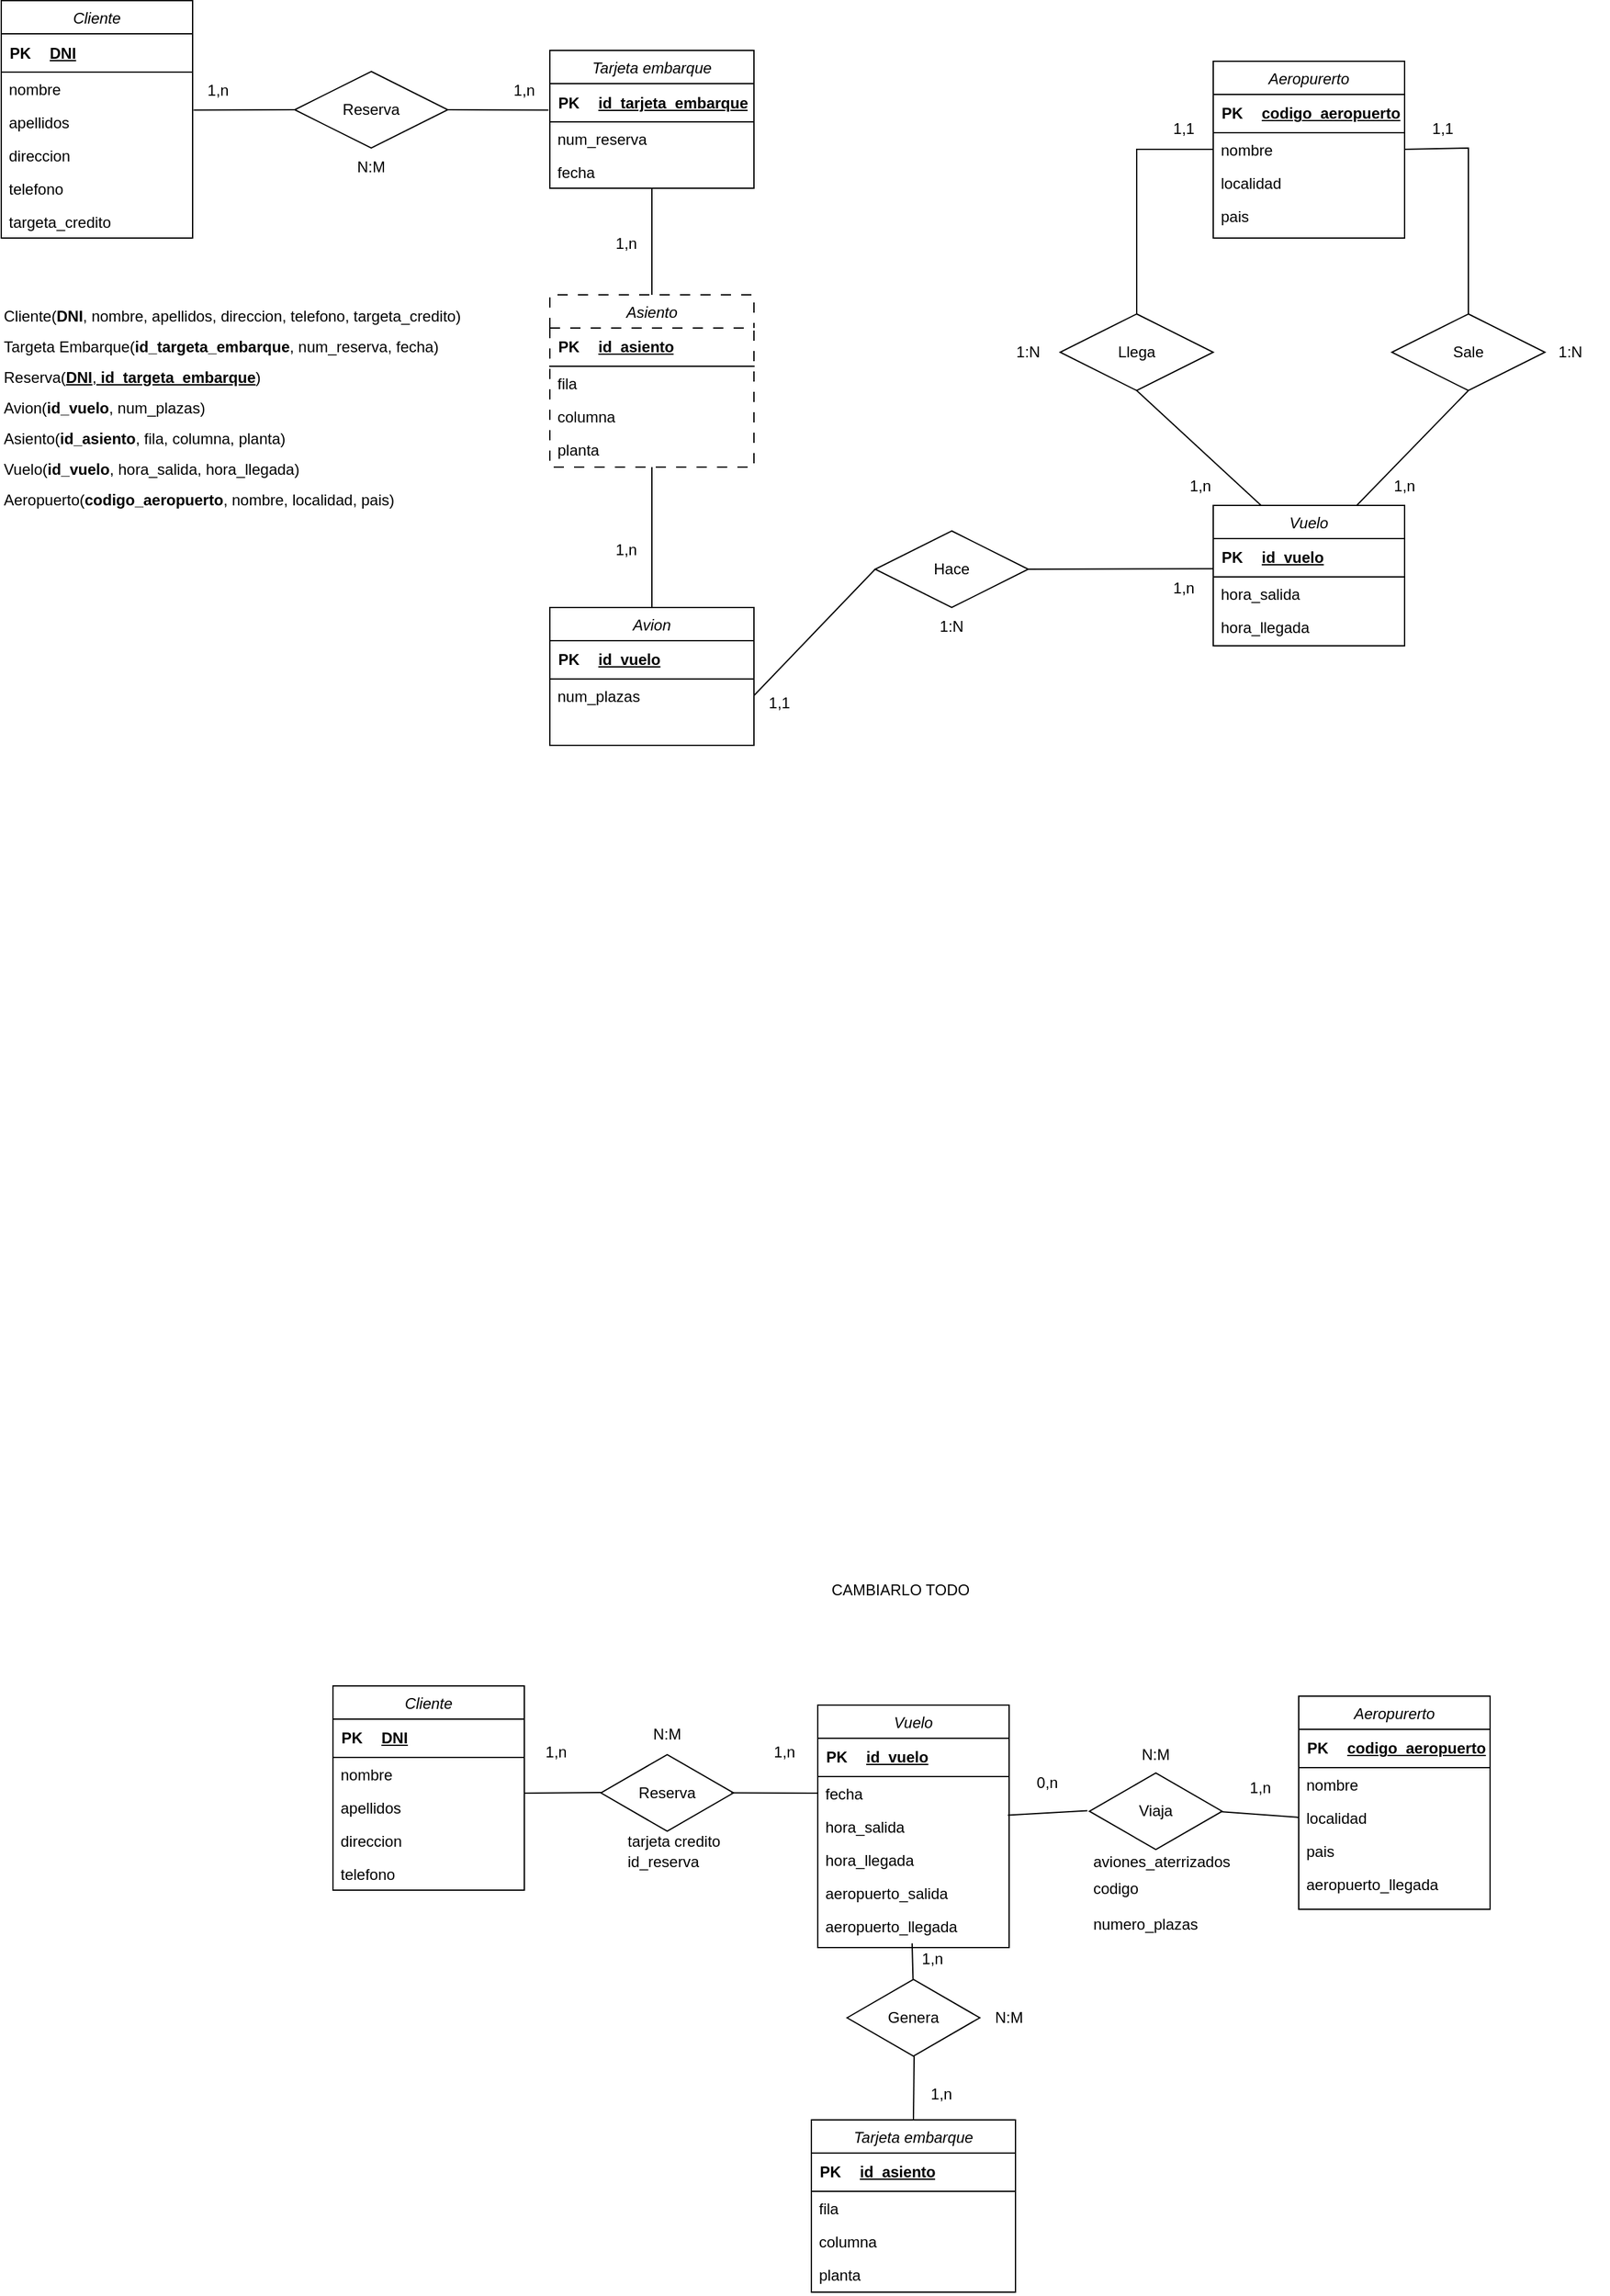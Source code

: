 <mxfile version="22.0.4" type="github">
  <diagram id="C5RBs43oDa-KdzZeNtuy" name="Page-1">
    <mxGraphModel dx="2210" dy="3105" grid="1" gridSize="10" guides="1" tooltips="1" connect="1" arrows="1" fold="1" page="1" pageScale="1" pageWidth="827" pageHeight="1169" math="0" shadow="0">
      <root>
        <mxCell id="WIyWlLk6GJQsqaUBKTNV-0" />
        <mxCell id="WIyWlLk6GJQsqaUBKTNV-1" parent="WIyWlLk6GJQsqaUBKTNV-0" />
        <mxCell id="zkfFHV4jXpPFQw0GAbJ--0" value="Vuelo" style="swimlane;fontStyle=2;align=center;verticalAlign=top;childLayout=stackLayout;horizontal=1;startSize=26;horizontalStack=0;resizeParent=1;resizeLast=0;collapsible=1;marginBottom=0;rounded=0;shadow=0;strokeWidth=1;" parent="WIyWlLk6GJQsqaUBKTNV-1" vertex="1">
          <mxGeometry x="450" y="130" width="150" height="190" as="geometry">
            <mxRectangle x="230" y="140" width="160" height="26" as="alternateBounds" />
          </mxGeometry>
        </mxCell>
        <mxCell id="YsVu7HpBOP6hkLR7kdbf-8" value="" style="shape=table;startSize=0;container=1;collapsible=1;childLayout=tableLayout;fixedRows=1;rowLines=0;fontStyle=0;align=center;resizeLast=1;strokeColor=none;fillColor=none;collapsible=0;" parent="zkfFHV4jXpPFQw0GAbJ--0" vertex="1">
          <mxGeometry y="26" width="150" height="30" as="geometry" />
        </mxCell>
        <mxCell id="YsVu7HpBOP6hkLR7kdbf-9" value="" style="shape=tableRow;horizontal=0;startSize=0;swimlaneHead=0;swimlaneBody=0;fillColor=none;collapsible=0;dropTarget=0;points=[[0,0.5],[1,0.5]];portConstraint=eastwest;top=0;left=0;right=0;bottom=1;" parent="YsVu7HpBOP6hkLR7kdbf-8" vertex="1">
          <mxGeometry width="150" height="30" as="geometry" />
        </mxCell>
        <mxCell id="YsVu7HpBOP6hkLR7kdbf-10" value="PK" style="shape=partialRectangle;connectable=0;fillColor=none;top=0;left=0;bottom=0;right=0;fontStyle=1;overflow=hidden;whiteSpace=wrap;html=1;" parent="YsVu7HpBOP6hkLR7kdbf-9" vertex="1">
          <mxGeometry width="30" height="30" as="geometry">
            <mxRectangle width="30" height="30" as="alternateBounds" />
          </mxGeometry>
        </mxCell>
        <mxCell id="YsVu7HpBOP6hkLR7kdbf-11" value="id_vuelo" style="shape=partialRectangle;connectable=0;fillColor=none;top=0;left=0;bottom=0;right=0;align=left;spacingLeft=6;fontStyle=5;overflow=hidden;whiteSpace=wrap;html=1;" parent="YsVu7HpBOP6hkLR7kdbf-9" vertex="1">
          <mxGeometry x="30" width="120" height="30" as="geometry">
            <mxRectangle width="120" height="30" as="alternateBounds" />
          </mxGeometry>
        </mxCell>
        <mxCell id="zkfFHV4jXpPFQw0GAbJ--2" value="fecha" style="text;align=left;verticalAlign=top;spacingLeft=4;spacingRight=4;overflow=hidden;rotatable=0;points=[[0,0.5],[1,0.5]];portConstraint=eastwest;rounded=0;shadow=0;html=0;" parent="zkfFHV4jXpPFQw0GAbJ--0" vertex="1">
          <mxGeometry y="56" width="150" height="26" as="geometry" />
        </mxCell>
        <mxCell id="zkfFHV4jXpPFQw0GAbJ--3" value="hora_salida" style="text;align=left;verticalAlign=top;spacingLeft=4;spacingRight=4;overflow=hidden;rotatable=0;points=[[0,0.5],[1,0.5]];portConstraint=eastwest;rounded=0;shadow=0;html=0;" parent="zkfFHV4jXpPFQw0GAbJ--0" vertex="1">
          <mxGeometry y="82" width="150" height="26" as="geometry" />
        </mxCell>
        <mxCell id="EzvUGjrrQBkVYkl8ZG3M-45" value="hora_llegada" style="text;align=left;verticalAlign=top;spacingLeft=4;spacingRight=4;overflow=hidden;rotatable=0;points=[[0,0.5],[1,0.5]];portConstraint=eastwest;" parent="zkfFHV4jXpPFQw0GAbJ--0" vertex="1">
          <mxGeometry y="108" width="150" height="26" as="geometry" />
        </mxCell>
        <mxCell id="EzvUGjrrQBkVYkl8ZG3M-46" value="aeropuerto_salida" style="text;align=left;verticalAlign=top;spacingLeft=4;spacingRight=4;overflow=hidden;rotatable=0;points=[[0,0.5],[1,0.5]];portConstraint=eastwest;" parent="zkfFHV4jXpPFQw0GAbJ--0" vertex="1">
          <mxGeometry y="134" width="150" height="26" as="geometry" />
        </mxCell>
        <mxCell id="zkfFHV4jXpPFQw0GAbJ--1" value="aeropuerto_llegada" style="text;align=left;verticalAlign=top;spacingLeft=4;spacingRight=4;overflow=hidden;rotatable=0;points=[[0,0.5],[1,0.5]];portConstraint=eastwest;" parent="zkfFHV4jXpPFQw0GAbJ--0" vertex="1">
          <mxGeometry y="160" width="150" height="26" as="geometry" />
        </mxCell>
        <mxCell id="EzvUGjrrQBkVYkl8ZG3M-3" value="Cliente" style="swimlane;fontStyle=2;align=center;verticalAlign=top;childLayout=stackLayout;horizontal=1;startSize=26;horizontalStack=0;resizeParent=1;resizeLast=0;collapsible=1;marginBottom=0;rounded=0;shadow=0;strokeWidth=1;" parent="WIyWlLk6GJQsqaUBKTNV-1" vertex="1">
          <mxGeometry x="70" y="115" width="150" height="160" as="geometry">
            <mxRectangle x="230" y="140" width="160" height="26" as="alternateBounds" />
          </mxGeometry>
        </mxCell>
        <mxCell id="YsVu7HpBOP6hkLR7kdbf-0" value="" style="shape=table;startSize=0;container=1;collapsible=1;childLayout=tableLayout;fixedRows=1;rowLines=0;fontStyle=0;align=center;resizeLast=1;strokeColor=none;fillColor=none;collapsible=0;" parent="EzvUGjrrQBkVYkl8ZG3M-3" vertex="1">
          <mxGeometry y="26" width="150" height="30" as="geometry" />
        </mxCell>
        <mxCell id="YsVu7HpBOP6hkLR7kdbf-1" value="" style="shape=tableRow;horizontal=0;startSize=0;swimlaneHead=0;swimlaneBody=0;fillColor=none;collapsible=0;dropTarget=0;points=[[0,0.5],[1,0.5]];portConstraint=eastwest;top=0;left=0;right=0;bottom=1;" parent="YsVu7HpBOP6hkLR7kdbf-0" vertex="1">
          <mxGeometry width="150" height="30" as="geometry" />
        </mxCell>
        <mxCell id="YsVu7HpBOP6hkLR7kdbf-2" value="PK" style="shape=partialRectangle;connectable=0;fillColor=none;top=0;left=0;bottom=0;right=0;fontStyle=1;overflow=hidden;whiteSpace=wrap;html=1;" parent="YsVu7HpBOP6hkLR7kdbf-1" vertex="1">
          <mxGeometry width="30" height="30" as="geometry">
            <mxRectangle width="30" height="30" as="alternateBounds" />
          </mxGeometry>
        </mxCell>
        <mxCell id="YsVu7HpBOP6hkLR7kdbf-3" value="DNI" style="shape=partialRectangle;connectable=0;fillColor=none;top=0;left=0;bottom=0;right=0;align=left;spacingLeft=6;fontStyle=5;overflow=hidden;whiteSpace=wrap;html=1;" parent="YsVu7HpBOP6hkLR7kdbf-1" vertex="1">
          <mxGeometry x="30" width="120" height="30" as="geometry">
            <mxRectangle width="120" height="30" as="alternateBounds" />
          </mxGeometry>
        </mxCell>
        <mxCell id="EzvUGjrrQBkVYkl8ZG3M-5" value="nombre" style="text;align=left;verticalAlign=top;spacingLeft=4;spacingRight=4;overflow=hidden;rotatable=0;points=[[0,0.5],[1,0.5]];portConstraint=eastwest;rounded=0;shadow=0;html=0;" parent="EzvUGjrrQBkVYkl8ZG3M-3" vertex="1">
          <mxGeometry y="56" width="150" height="26" as="geometry" />
        </mxCell>
        <mxCell id="EzvUGjrrQBkVYkl8ZG3M-41" value="apellidos" style="text;align=left;verticalAlign=top;spacingLeft=4;spacingRight=4;overflow=hidden;rotatable=0;points=[[0,0.5],[1,0.5]];portConstraint=eastwest;rounded=0;shadow=0;html=0;" parent="EzvUGjrrQBkVYkl8ZG3M-3" vertex="1">
          <mxGeometry y="82" width="150" height="26" as="geometry" />
        </mxCell>
        <mxCell id="EzvUGjrrQBkVYkl8ZG3M-42" value="direccion" style="text;align=left;verticalAlign=top;spacingLeft=4;spacingRight=4;overflow=hidden;rotatable=0;points=[[0,0.5],[1,0.5]];portConstraint=eastwest;rounded=0;shadow=0;html=0;" parent="EzvUGjrrQBkVYkl8ZG3M-3" vertex="1">
          <mxGeometry y="108" width="150" height="26" as="geometry" />
        </mxCell>
        <mxCell id="EzvUGjrrQBkVYkl8ZG3M-6" value="telefono" style="text;align=left;verticalAlign=top;spacingLeft=4;spacingRight=4;overflow=hidden;rotatable=0;points=[[0,0.5],[1,0.5]];portConstraint=eastwest;rounded=0;shadow=0;html=0;" parent="EzvUGjrrQBkVYkl8ZG3M-3" vertex="1">
          <mxGeometry y="134" width="150" height="26" as="geometry" />
        </mxCell>
        <mxCell id="EzvUGjrrQBkVYkl8ZG3M-8" value="Tarjeta embarque" style="swimlane;fontStyle=2;align=center;verticalAlign=top;childLayout=stackLayout;horizontal=1;startSize=26;horizontalStack=0;resizeParent=1;resizeLast=0;collapsible=1;marginBottom=0;rounded=0;shadow=0;strokeWidth=1;" parent="WIyWlLk6GJQsqaUBKTNV-1" vertex="1">
          <mxGeometry x="445" y="455" width="160" height="135" as="geometry">
            <mxRectangle x="230" y="140" width="160" height="26" as="alternateBounds" />
          </mxGeometry>
        </mxCell>
        <mxCell id="YsVu7HpBOP6hkLR7kdbf-4" value="" style="shape=table;startSize=0;container=1;collapsible=1;childLayout=tableLayout;fixedRows=1;rowLines=0;fontStyle=0;align=center;resizeLast=1;strokeColor=none;fillColor=none;collapsible=0;" parent="EzvUGjrrQBkVYkl8ZG3M-8" vertex="1">
          <mxGeometry y="26" width="160" height="30" as="geometry" />
        </mxCell>
        <mxCell id="YsVu7HpBOP6hkLR7kdbf-5" value="" style="shape=tableRow;horizontal=0;startSize=0;swimlaneHead=0;swimlaneBody=0;fillColor=none;collapsible=0;dropTarget=0;points=[[0,0.5],[1,0.5]];portConstraint=eastwest;top=0;left=0;right=0;bottom=1;" parent="YsVu7HpBOP6hkLR7kdbf-4" vertex="1">
          <mxGeometry width="160" height="30" as="geometry" />
        </mxCell>
        <mxCell id="YsVu7HpBOP6hkLR7kdbf-6" value="PK" style="shape=partialRectangle;connectable=0;fillColor=none;top=0;left=0;bottom=0;right=0;fontStyle=1;overflow=hidden;whiteSpace=wrap;html=1;" parent="YsVu7HpBOP6hkLR7kdbf-5" vertex="1">
          <mxGeometry width="30" height="30" as="geometry">
            <mxRectangle width="30" height="30" as="alternateBounds" />
          </mxGeometry>
        </mxCell>
        <mxCell id="YsVu7HpBOP6hkLR7kdbf-7" value="id_asiento" style="shape=partialRectangle;connectable=0;fillColor=none;top=0;left=0;bottom=0;right=0;align=left;spacingLeft=6;fontStyle=5;overflow=hidden;whiteSpace=wrap;html=1;" parent="YsVu7HpBOP6hkLR7kdbf-5" vertex="1">
          <mxGeometry x="30" width="130" height="30" as="geometry">
            <mxRectangle width="130" height="30" as="alternateBounds" />
          </mxGeometry>
        </mxCell>
        <mxCell id="EzvUGjrrQBkVYkl8ZG3M-10" value="fila" style="text;align=left;verticalAlign=top;spacingLeft=4;spacingRight=4;overflow=hidden;rotatable=0;points=[[0,0.5],[1,0.5]];portConstraint=eastwest;rounded=0;shadow=0;html=0;" parent="EzvUGjrrQBkVYkl8ZG3M-8" vertex="1">
          <mxGeometry y="56" width="160" height="26" as="geometry" />
        </mxCell>
        <mxCell id="EzvUGjrrQBkVYkl8ZG3M-38" value="columna" style="text;align=left;verticalAlign=top;spacingLeft=4;spacingRight=4;overflow=hidden;rotatable=0;points=[[0,0.5],[1,0.5]];portConstraint=eastwest;rounded=0;shadow=0;html=0;" parent="EzvUGjrrQBkVYkl8ZG3M-8" vertex="1">
          <mxGeometry y="82" width="160" height="26" as="geometry" />
        </mxCell>
        <mxCell id="EzvUGjrrQBkVYkl8ZG3M-39" value="planta" style="text;align=left;verticalAlign=top;spacingLeft=4;spacingRight=4;overflow=hidden;rotatable=0;points=[[0,0.5],[1,0.5]];portConstraint=eastwest;rounded=0;shadow=0;html=0;" parent="EzvUGjrrQBkVYkl8ZG3M-8" vertex="1">
          <mxGeometry y="108" width="160" height="26" as="geometry" />
        </mxCell>
        <mxCell id="EzvUGjrrQBkVYkl8ZG3M-19" value="" style="html=1;whiteSpace=wrap;aspect=fixed;shape=isoRectangle;" parent="WIyWlLk6GJQsqaUBKTNV-1" vertex="1">
          <mxGeometry x="280" y="167.6" width="104" height="62.4" as="geometry" />
        </mxCell>
        <mxCell id="EzvUGjrrQBkVYkl8ZG3M-20" value="Reserva" style="text;html=1;strokeColor=none;fillColor=none;align=center;verticalAlign=middle;whiteSpace=wrap;rounded=0;" parent="WIyWlLk6GJQsqaUBKTNV-1" vertex="1">
          <mxGeometry x="308" y="190.7" width="48" height="16.2" as="geometry" />
        </mxCell>
        <mxCell id="EzvUGjrrQBkVYkl8ZG3M-22" value="" style="endArrow=none;html=1;rounded=0;entryX=1;entryY=0.5;entryDx=0;entryDy=0;exitX=0.007;exitY=0.496;exitDx=0;exitDy=0;exitPerimeter=0;" parent="WIyWlLk6GJQsqaUBKTNV-1" source="EzvUGjrrQBkVYkl8ZG3M-19" edge="1">
          <mxGeometry width="50" height="50" relative="1" as="geometry">
            <mxPoint x="250" y="260" as="sourcePoint" />
            <mxPoint x="220" y="199" as="targetPoint" />
          </mxGeometry>
        </mxCell>
        <mxCell id="EzvUGjrrQBkVYkl8ZG3M-23" value="" style="endArrow=none;html=1;rounded=0;entryX=0;entryY=0.5;entryDx=0;entryDy=0;exitX=0.983;exitY=0.499;exitDx=0;exitDy=0;exitPerimeter=0;" parent="WIyWlLk6GJQsqaUBKTNV-1" source="EzvUGjrrQBkVYkl8ZG3M-19" edge="1">
          <mxGeometry width="50" height="50" relative="1" as="geometry">
            <mxPoint x="301" y="185" as="sourcePoint" />
            <mxPoint x="450" y="199" as="targetPoint" />
          </mxGeometry>
        </mxCell>
        <mxCell id="EzvUGjrrQBkVYkl8ZG3M-24" value="1,n" style="text;html=1;strokeColor=none;fillColor=none;align=center;verticalAlign=middle;whiteSpace=wrap;rounded=0;" parent="WIyWlLk6GJQsqaUBKTNV-1" vertex="1">
          <mxGeometry x="220" y="154" width="50" height="26" as="geometry" />
        </mxCell>
        <mxCell id="EzvUGjrrQBkVYkl8ZG3M-25" value="1,n" style="text;html=1;strokeColor=none;fillColor=none;align=center;verticalAlign=middle;whiteSpace=wrap;rounded=0;" parent="WIyWlLk6GJQsqaUBKTNV-1" vertex="1">
          <mxGeometry x="394" y="152" width="60" height="30" as="geometry" />
        </mxCell>
        <mxCell id="EzvUGjrrQBkVYkl8ZG3M-26" value="N:M" style="text;html=1;strokeColor=none;fillColor=none;align=center;verticalAlign=middle;whiteSpace=wrap;rounded=0;" parent="WIyWlLk6GJQsqaUBKTNV-1" vertex="1">
          <mxGeometry x="302" y="137.6" width="60" height="30" as="geometry" />
        </mxCell>
        <mxCell id="EzvUGjrrQBkVYkl8ZG3M-30" value="" style="html=1;whiteSpace=wrap;aspect=fixed;shape=isoRectangle;" parent="WIyWlLk6GJQsqaUBKTNV-1" vertex="1">
          <mxGeometry x="473" y="343.8" width="104" height="62.4" as="geometry" />
        </mxCell>
        <mxCell id="EzvUGjrrQBkVYkl8ZG3M-31" value="Genera" style="text;html=1;strokeColor=none;fillColor=none;align=center;verticalAlign=middle;whiteSpace=wrap;rounded=0;" parent="WIyWlLk6GJQsqaUBKTNV-1" vertex="1">
          <mxGeometry x="495" y="360" width="60" height="30" as="geometry" />
        </mxCell>
        <mxCell id="EzvUGjrrQBkVYkl8ZG3M-32" value="" style="endArrow=none;html=1;rounded=0;entryX=0.497;entryY=0.016;entryDx=0;entryDy=0;exitX=0.493;exitY=1.026;exitDx=0;exitDy=0;exitPerimeter=0;entryPerimeter=0;" parent="WIyWlLk6GJQsqaUBKTNV-1" source="zkfFHV4jXpPFQw0GAbJ--1" target="EzvUGjrrQBkVYkl8ZG3M-30" edge="1">
          <mxGeometry width="50" height="50" relative="1" as="geometry">
            <mxPoint x="516" y="276" as="sourcePoint" />
            <mxPoint x="445" y="270" as="targetPoint" />
          </mxGeometry>
        </mxCell>
        <mxCell id="EzvUGjrrQBkVYkl8ZG3M-33" value="" style="endArrow=none;html=1;rounded=0;entryX=0.5;entryY=0;entryDx=0;entryDy=0;exitX=0.505;exitY=0.982;exitDx=0;exitDy=0;exitPerimeter=0;" parent="WIyWlLk6GJQsqaUBKTNV-1" source="EzvUGjrrQBkVYkl8ZG3M-30" target="EzvUGjrrQBkVYkl8ZG3M-8" edge="1">
          <mxGeometry width="50" height="50" relative="1" as="geometry">
            <mxPoint x="534" y="271" as="sourcePoint" />
            <mxPoint x="535" y="301" as="targetPoint" />
          </mxGeometry>
        </mxCell>
        <mxCell id="EzvUGjrrQBkVYkl8ZG3M-35" value="1,n" style="text;html=1;strokeColor=none;fillColor=none;align=center;verticalAlign=middle;whiteSpace=wrap;rounded=0;" parent="WIyWlLk6GJQsqaUBKTNV-1" vertex="1">
          <mxGeometry x="517" y="420" width="60" height="30" as="geometry" />
        </mxCell>
        <mxCell id="EzvUGjrrQBkVYkl8ZG3M-36" value="1,n" style="text;html=1;strokeColor=none;fillColor=none;align=center;verticalAlign=middle;whiteSpace=wrap;rounded=0;" parent="WIyWlLk6GJQsqaUBKTNV-1" vertex="1">
          <mxGeometry x="510" y="313.8" width="60" height="30" as="geometry" />
        </mxCell>
        <mxCell id="EzvUGjrrQBkVYkl8ZG3M-37" value="N:M" style="text;html=1;strokeColor=none;fillColor=none;align=center;verticalAlign=middle;whiteSpace=wrap;rounded=0;" parent="WIyWlLk6GJQsqaUBKTNV-1" vertex="1">
          <mxGeometry x="570" y="360" width="60" height="30" as="geometry" />
        </mxCell>
        <mxCell id="EzvUGjrrQBkVYkl8ZG3M-44" value="tarjeta credito" style="text;align=left;verticalAlign=top;spacingLeft=4;spacingRight=4;overflow=hidden;rotatable=0;points=[[0,0.5],[1,0.5]];portConstraint=eastwest;rounded=0;shadow=0;html=0;" parent="WIyWlLk6GJQsqaUBKTNV-1" vertex="1">
          <mxGeometry x="295" y="223" width="150" height="26" as="geometry" />
        </mxCell>
        <mxCell id="EzvUGjrrQBkVYkl8ZG3M-9" value="id_reserva" style="text;align=left;verticalAlign=top;spacingLeft=4;spacingRight=4;overflow=hidden;rotatable=0;points=[[0,0.5],[1,0.5]];portConstraint=eastwest;" parent="WIyWlLk6GJQsqaUBKTNV-1" vertex="1">
          <mxGeometry x="295" y="239.2" width="160" height="26" as="geometry" />
        </mxCell>
        <mxCell id="EzvUGjrrQBkVYkl8ZG3M-48" value="" style="html=1;whiteSpace=wrap;aspect=fixed;shape=isoRectangle;" parent="WIyWlLk6GJQsqaUBKTNV-1" vertex="1">
          <mxGeometry x="663" y="182" width="104" height="62.4" as="geometry" />
        </mxCell>
        <mxCell id="EzvUGjrrQBkVYkl8ZG3M-49" value="Aeropurerto" style="swimlane;fontStyle=2;align=center;verticalAlign=top;childLayout=stackLayout;horizontal=1;startSize=26;horizontalStack=0;resizeParent=1;resizeLast=0;collapsible=1;marginBottom=0;rounded=0;shadow=0;strokeWidth=1;" parent="WIyWlLk6GJQsqaUBKTNV-1" vertex="1">
          <mxGeometry x="827" y="123" width="150" height="167" as="geometry">
            <mxRectangle x="230" y="140" width="160" height="26" as="alternateBounds" />
          </mxGeometry>
        </mxCell>
        <mxCell id="YsVu7HpBOP6hkLR7kdbf-12" value="" style="shape=table;startSize=0;container=1;collapsible=1;childLayout=tableLayout;fixedRows=1;rowLines=0;fontStyle=0;align=center;resizeLast=1;strokeColor=none;fillColor=none;collapsible=0;" parent="EzvUGjrrQBkVYkl8ZG3M-49" vertex="1">
          <mxGeometry y="26" width="150" height="30" as="geometry" />
        </mxCell>
        <mxCell id="YsVu7HpBOP6hkLR7kdbf-13" value="" style="shape=tableRow;horizontal=0;startSize=0;swimlaneHead=0;swimlaneBody=0;fillColor=none;collapsible=0;dropTarget=0;points=[[0,0.5],[1,0.5]];portConstraint=eastwest;top=0;left=0;right=0;bottom=1;" parent="YsVu7HpBOP6hkLR7kdbf-12" vertex="1">
          <mxGeometry width="150" height="30" as="geometry" />
        </mxCell>
        <mxCell id="YsVu7HpBOP6hkLR7kdbf-14" value="PK" style="shape=partialRectangle;connectable=0;fillColor=none;top=0;left=0;bottom=0;right=0;fontStyle=1;overflow=hidden;whiteSpace=wrap;html=1;" parent="YsVu7HpBOP6hkLR7kdbf-13" vertex="1">
          <mxGeometry width="30" height="30" as="geometry">
            <mxRectangle width="30" height="30" as="alternateBounds" />
          </mxGeometry>
        </mxCell>
        <mxCell id="YsVu7HpBOP6hkLR7kdbf-15" value="codigo_aeropuerto" style="shape=partialRectangle;connectable=0;fillColor=none;top=0;left=0;bottom=0;right=0;align=left;spacingLeft=6;fontStyle=5;overflow=hidden;whiteSpace=wrap;html=1;" parent="YsVu7HpBOP6hkLR7kdbf-13" vertex="1">
          <mxGeometry x="30" width="120" height="30" as="geometry">
            <mxRectangle width="120" height="30" as="alternateBounds" />
          </mxGeometry>
        </mxCell>
        <mxCell id="EzvUGjrrQBkVYkl8ZG3M-51" value="nombre" style="text;align=left;verticalAlign=top;spacingLeft=4;spacingRight=4;overflow=hidden;rotatable=0;points=[[0,0.5],[1,0.5]];portConstraint=eastwest;rounded=0;shadow=0;html=0;" parent="EzvUGjrrQBkVYkl8ZG3M-49" vertex="1">
          <mxGeometry y="56" width="150" height="26" as="geometry" />
        </mxCell>
        <mxCell id="EzvUGjrrQBkVYkl8ZG3M-52" value="localidad" style="text;align=left;verticalAlign=top;spacingLeft=4;spacingRight=4;overflow=hidden;rotatable=0;points=[[0,0.5],[1,0.5]];portConstraint=eastwest;rounded=0;shadow=0;html=0;" parent="EzvUGjrrQBkVYkl8ZG3M-49" vertex="1">
          <mxGeometry y="82" width="150" height="26" as="geometry" />
        </mxCell>
        <mxCell id="EzvUGjrrQBkVYkl8ZG3M-53" value="pais" style="text;align=left;verticalAlign=top;spacingLeft=4;spacingRight=4;overflow=hidden;rotatable=0;points=[[0,0.5],[1,0.5]];portConstraint=eastwest;" parent="EzvUGjrrQBkVYkl8ZG3M-49" vertex="1">
          <mxGeometry y="108" width="150" height="26" as="geometry" />
        </mxCell>
        <mxCell id="EzvUGjrrQBkVYkl8ZG3M-55" value="aeropuerto_llegada" style="text;align=left;verticalAlign=top;spacingLeft=4;spacingRight=4;overflow=hidden;rotatable=0;points=[[0,0.5],[1,0.5]];portConstraint=eastwest;" parent="EzvUGjrrQBkVYkl8ZG3M-49" vertex="1">
          <mxGeometry y="134" width="150" height="26" as="geometry" />
        </mxCell>
        <mxCell id="EzvUGjrrQBkVYkl8ZG3M-56" value="Viaja" style="text;html=1;strokeColor=none;fillColor=none;align=center;verticalAlign=middle;whiteSpace=wrap;rounded=0;" parent="WIyWlLk6GJQsqaUBKTNV-1" vertex="1">
          <mxGeometry x="685" y="198.2" width="60" height="30" as="geometry" />
        </mxCell>
        <mxCell id="EzvUGjrrQBkVYkl8ZG3M-57" value="" style="endArrow=none;html=1;rounded=0;entryX=1;entryY=0.5;entryDx=0;entryDy=0;exitX=-0.016;exitY=0.492;exitDx=0;exitDy=0;exitPerimeter=0;" parent="WIyWlLk6GJQsqaUBKTNV-1" source="EzvUGjrrQBkVYkl8ZG3M-48" edge="1">
          <mxGeometry width="50" height="50" relative="1" as="geometry">
            <mxPoint x="670" y="222.2" as="sourcePoint" />
            <mxPoint x="599" y="216.2" as="targetPoint" />
          </mxGeometry>
        </mxCell>
        <mxCell id="EzvUGjrrQBkVYkl8ZG3M-58" value="" style="endArrow=none;html=1;rounded=0;entryX=0;entryY=0.5;entryDx=0;entryDy=0;exitX=0.986;exitY=0.505;exitDx=0;exitDy=0;exitPerimeter=0;" parent="WIyWlLk6GJQsqaUBKTNV-1" source="EzvUGjrrQBkVYkl8ZG3M-48" target="EzvUGjrrQBkVYkl8ZG3M-52" edge="1">
          <mxGeometry width="50" height="50" relative="1" as="geometry">
            <mxPoint x="678" y="218" as="sourcePoint" />
            <mxPoint x="609" y="226.2" as="targetPoint" />
          </mxGeometry>
        </mxCell>
        <mxCell id="EzvUGjrrQBkVYkl8ZG3M-59" value="aviones_aterrizados" style="text;align=left;verticalAlign=top;spacingLeft=4;spacingRight=4;overflow=hidden;rotatable=0;points=[[0,0.5],[1,0.5]];portConstraint=eastwest;" parent="WIyWlLk6GJQsqaUBKTNV-1" vertex="1">
          <mxGeometry x="660" y="239.2" width="150" height="26" as="geometry" />
        </mxCell>
        <mxCell id="EzvUGjrrQBkVYkl8ZG3M-60" value="codigo" style="text;align=left;verticalAlign=top;spacingLeft=4;spacingRight=4;overflow=hidden;rotatable=0;points=[[0,0.5],[1,0.5]];portConstraint=eastwest;" parent="WIyWlLk6GJQsqaUBKTNV-1" vertex="1">
          <mxGeometry x="660" y="260" width="150" height="26" as="geometry" />
        </mxCell>
        <mxCell id="EzvUGjrrQBkVYkl8ZG3M-61" value="numero_plazas" style="text;align=left;verticalAlign=top;spacingLeft=4;spacingRight=4;overflow=hidden;rotatable=0;points=[[0,0.5],[1,0.5]];portConstraint=eastwest;" parent="WIyWlLk6GJQsqaUBKTNV-1" vertex="1">
          <mxGeometry x="660" y="287.8" width="150" height="26" as="geometry" />
        </mxCell>
        <mxCell id="EzvUGjrrQBkVYkl8ZG3M-62" value="0,n" style="text;html=1;strokeColor=none;fillColor=none;align=center;verticalAlign=middle;whiteSpace=wrap;rounded=0;" parent="WIyWlLk6GJQsqaUBKTNV-1" vertex="1">
          <mxGeometry x="600" y="176.2" width="60" height="30" as="geometry" />
        </mxCell>
        <mxCell id="EzvUGjrrQBkVYkl8ZG3M-63" value="1,n" style="text;html=1;strokeColor=none;fillColor=none;align=center;verticalAlign=middle;whiteSpace=wrap;rounded=0;" parent="WIyWlLk6GJQsqaUBKTNV-1" vertex="1">
          <mxGeometry x="767" y="180" width="60" height="30" as="geometry" />
        </mxCell>
        <mxCell id="EzvUGjrrQBkVYkl8ZG3M-64" value="N:M" style="text;html=1;strokeColor=none;fillColor=none;align=center;verticalAlign=middle;whiteSpace=wrap;rounded=0;" parent="WIyWlLk6GJQsqaUBKTNV-1" vertex="1">
          <mxGeometry x="685" y="153.8" width="60" height="30" as="geometry" />
        </mxCell>
        <mxCell id="kstQLZmZtY-DnsbuySSh-2" value="CAMBIARLO TODO" style="text;html=1;strokeColor=none;fillColor=none;align=center;verticalAlign=middle;whiteSpace=wrap;rounded=0;" parent="WIyWlLk6GJQsqaUBKTNV-1" vertex="1">
          <mxGeometry x="250" y="-50" width="530" height="180" as="geometry" />
        </mxCell>
        <mxCell id="PGz181kGc2inq-XdH9TZ-1" value="Vuelo" style="swimlane;fontStyle=2;align=center;verticalAlign=top;childLayout=stackLayout;horizontal=1;startSize=26;horizontalStack=0;resizeParent=1;resizeLast=0;collapsible=1;marginBottom=0;rounded=0;shadow=0;strokeWidth=1;" vertex="1" parent="WIyWlLk6GJQsqaUBKTNV-1">
          <mxGeometry x="760" y="-810" width="150" height="110" as="geometry">
            <mxRectangle x="230" y="140" width="160" height="26" as="alternateBounds" />
          </mxGeometry>
        </mxCell>
        <mxCell id="PGz181kGc2inq-XdH9TZ-2" value="" style="shape=table;startSize=0;container=1;collapsible=1;childLayout=tableLayout;fixedRows=1;rowLines=0;fontStyle=0;align=center;resizeLast=1;strokeColor=none;fillColor=none;collapsible=0;" vertex="1" parent="PGz181kGc2inq-XdH9TZ-1">
          <mxGeometry y="26" width="150" height="30" as="geometry" />
        </mxCell>
        <mxCell id="PGz181kGc2inq-XdH9TZ-3" value="" style="shape=tableRow;horizontal=0;startSize=0;swimlaneHead=0;swimlaneBody=0;fillColor=none;collapsible=0;dropTarget=0;points=[[0,0.5],[1,0.5]];portConstraint=eastwest;top=0;left=0;right=0;bottom=1;" vertex="1" parent="PGz181kGc2inq-XdH9TZ-2">
          <mxGeometry width="150" height="30" as="geometry" />
        </mxCell>
        <mxCell id="PGz181kGc2inq-XdH9TZ-4" value="PK" style="shape=partialRectangle;connectable=0;fillColor=none;top=0;left=0;bottom=0;right=0;fontStyle=1;overflow=hidden;whiteSpace=wrap;html=1;" vertex="1" parent="PGz181kGc2inq-XdH9TZ-3">
          <mxGeometry width="30" height="30" as="geometry">
            <mxRectangle width="30" height="30" as="alternateBounds" />
          </mxGeometry>
        </mxCell>
        <mxCell id="PGz181kGc2inq-XdH9TZ-5" value="id_vuelo" style="shape=partialRectangle;connectable=0;fillColor=none;top=0;left=0;bottom=0;right=0;align=left;spacingLeft=6;fontStyle=5;overflow=hidden;whiteSpace=wrap;html=1;" vertex="1" parent="PGz181kGc2inq-XdH9TZ-3">
          <mxGeometry x="30" width="120" height="30" as="geometry">
            <mxRectangle width="120" height="30" as="alternateBounds" />
          </mxGeometry>
        </mxCell>
        <mxCell id="PGz181kGc2inq-XdH9TZ-7" value="hora_salida" style="text;align=left;verticalAlign=top;spacingLeft=4;spacingRight=4;overflow=hidden;rotatable=0;points=[[0,0.5],[1,0.5]];portConstraint=eastwest;rounded=0;shadow=0;html=0;" vertex="1" parent="PGz181kGc2inq-XdH9TZ-1">
          <mxGeometry y="56" width="150" height="26" as="geometry" />
        </mxCell>
        <mxCell id="PGz181kGc2inq-XdH9TZ-8" value="hora_llegada" style="text;align=left;verticalAlign=top;spacingLeft=4;spacingRight=4;overflow=hidden;rotatable=0;points=[[0,0.5],[1,0.5]];portConstraint=eastwest;" vertex="1" parent="PGz181kGc2inq-XdH9TZ-1">
          <mxGeometry y="82" width="150" height="26" as="geometry" />
        </mxCell>
        <mxCell id="PGz181kGc2inq-XdH9TZ-11" value="Cliente" style="swimlane;fontStyle=2;align=center;verticalAlign=top;childLayout=stackLayout;horizontal=1;startSize=26;horizontalStack=0;resizeParent=1;resizeLast=0;collapsible=1;marginBottom=0;rounded=0;shadow=0;strokeWidth=1;" vertex="1" parent="WIyWlLk6GJQsqaUBKTNV-1">
          <mxGeometry x="-190" y="-1205.5" width="150" height="186" as="geometry">
            <mxRectangle x="230" y="140" width="160" height="26" as="alternateBounds" />
          </mxGeometry>
        </mxCell>
        <mxCell id="PGz181kGc2inq-XdH9TZ-12" value="" style="shape=table;startSize=0;container=1;collapsible=1;childLayout=tableLayout;fixedRows=1;rowLines=0;fontStyle=0;align=center;resizeLast=1;strokeColor=none;fillColor=none;collapsible=0;" vertex="1" parent="PGz181kGc2inq-XdH9TZ-11">
          <mxGeometry y="26" width="150" height="30" as="geometry" />
        </mxCell>
        <mxCell id="PGz181kGc2inq-XdH9TZ-13" value="" style="shape=tableRow;horizontal=0;startSize=0;swimlaneHead=0;swimlaneBody=0;fillColor=none;collapsible=0;dropTarget=0;points=[[0,0.5],[1,0.5]];portConstraint=eastwest;top=0;left=0;right=0;bottom=1;" vertex="1" parent="PGz181kGc2inq-XdH9TZ-12">
          <mxGeometry width="150" height="30" as="geometry" />
        </mxCell>
        <mxCell id="PGz181kGc2inq-XdH9TZ-14" value="PK" style="shape=partialRectangle;connectable=0;fillColor=none;top=0;left=0;bottom=0;right=0;fontStyle=1;overflow=hidden;whiteSpace=wrap;html=1;" vertex="1" parent="PGz181kGc2inq-XdH9TZ-13">
          <mxGeometry width="30" height="30" as="geometry">
            <mxRectangle width="30" height="30" as="alternateBounds" />
          </mxGeometry>
        </mxCell>
        <mxCell id="PGz181kGc2inq-XdH9TZ-15" value="DNI" style="shape=partialRectangle;connectable=0;fillColor=none;top=0;left=0;bottom=0;right=0;align=left;spacingLeft=6;fontStyle=5;overflow=hidden;whiteSpace=wrap;html=1;" vertex="1" parent="PGz181kGc2inq-XdH9TZ-13">
          <mxGeometry x="30" width="120" height="30" as="geometry">
            <mxRectangle width="120" height="30" as="alternateBounds" />
          </mxGeometry>
        </mxCell>
        <mxCell id="PGz181kGc2inq-XdH9TZ-16" value="nombre" style="text;align=left;verticalAlign=top;spacingLeft=4;spacingRight=4;overflow=hidden;rotatable=0;points=[[0,0.5],[1,0.5]];portConstraint=eastwest;rounded=0;shadow=0;html=0;" vertex="1" parent="PGz181kGc2inq-XdH9TZ-11">
          <mxGeometry y="56" width="150" height="26" as="geometry" />
        </mxCell>
        <mxCell id="PGz181kGc2inq-XdH9TZ-17" value="apellidos" style="text;align=left;verticalAlign=top;spacingLeft=4;spacingRight=4;overflow=hidden;rotatable=0;points=[[0,0.5],[1,0.5]];portConstraint=eastwest;rounded=0;shadow=0;html=0;" vertex="1" parent="PGz181kGc2inq-XdH9TZ-11">
          <mxGeometry y="82" width="150" height="26" as="geometry" />
        </mxCell>
        <mxCell id="PGz181kGc2inq-XdH9TZ-18" value="direccion" style="text;align=left;verticalAlign=top;spacingLeft=4;spacingRight=4;overflow=hidden;rotatable=0;points=[[0,0.5],[1,0.5]];portConstraint=eastwest;rounded=0;shadow=0;html=0;" vertex="1" parent="PGz181kGc2inq-XdH9TZ-11">
          <mxGeometry y="108" width="150" height="26" as="geometry" />
        </mxCell>
        <mxCell id="PGz181kGc2inq-XdH9TZ-19" value="telefono" style="text;align=left;verticalAlign=top;spacingLeft=4;spacingRight=4;overflow=hidden;rotatable=0;points=[[0,0.5],[1,0.5]];portConstraint=eastwest;rounded=0;shadow=0;html=0;" vertex="1" parent="PGz181kGc2inq-XdH9TZ-11">
          <mxGeometry y="134" width="150" height="26" as="geometry" />
        </mxCell>
        <mxCell id="PGz181kGc2inq-XdH9TZ-64" value="targeta_credito" style="text;align=left;verticalAlign=top;spacingLeft=4;spacingRight=4;overflow=hidden;rotatable=0;points=[[0,0.5],[1,0.5]];portConstraint=eastwest;rounded=0;shadow=0;html=0;" vertex="1" parent="PGz181kGc2inq-XdH9TZ-11">
          <mxGeometry y="160" width="150" height="26" as="geometry" />
        </mxCell>
        <mxCell id="PGz181kGc2inq-XdH9TZ-20" value="Tarjeta embarque" style="swimlane;fontStyle=2;align=center;verticalAlign=top;childLayout=stackLayout;horizontal=1;startSize=26;horizontalStack=0;resizeParent=1;resizeLast=0;collapsible=1;marginBottom=0;rounded=0;shadow=0;strokeWidth=1;" vertex="1" parent="WIyWlLk6GJQsqaUBKTNV-1">
          <mxGeometry x="240" y="-1166.5" width="160" height="108" as="geometry">
            <mxRectangle x="230" y="140" width="160" height="26" as="alternateBounds" />
          </mxGeometry>
        </mxCell>
        <mxCell id="PGz181kGc2inq-XdH9TZ-21" value="" style="shape=table;startSize=0;container=1;collapsible=1;childLayout=tableLayout;fixedRows=1;rowLines=0;fontStyle=0;align=center;resizeLast=1;strokeColor=none;fillColor=none;collapsible=0;" vertex="1" parent="PGz181kGc2inq-XdH9TZ-20">
          <mxGeometry y="26" width="160" height="30" as="geometry" />
        </mxCell>
        <mxCell id="PGz181kGc2inq-XdH9TZ-22" value="" style="shape=tableRow;horizontal=0;startSize=0;swimlaneHead=0;swimlaneBody=0;fillColor=none;collapsible=0;dropTarget=0;points=[[0,0.5],[1,0.5]];portConstraint=eastwest;top=0;left=0;right=0;bottom=1;" vertex="1" parent="PGz181kGc2inq-XdH9TZ-21">
          <mxGeometry width="160" height="30" as="geometry" />
        </mxCell>
        <mxCell id="PGz181kGc2inq-XdH9TZ-23" value="PK" style="shape=partialRectangle;connectable=0;fillColor=none;top=0;left=0;bottom=0;right=0;fontStyle=1;overflow=hidden;whiteSpace=wrap;html=1;" vertex="1" parent="PGz181kGc2inq-XdH9TZ-22">
          <mxGeometry width="30" height="30" as="geometry">
            <mxRectangle width="30" height="30" as="alternateBounds" />
          </mxGeometry>
        </mxCell>
        <mxCell id="PGz181kGc2inq-XdH9TZ-24" value="id_tarjeta_embarque" style="shape=partialRectangle;connectable=0;fillColor=none;top=0;left=0;bottom=0;right=0;align=left;spacingLeft=6;fontStyle=5;overflow=hidden;whiteSpace=wrap;html=1;" vertex="1" parent="PGz181kGc2inq-XdH9TZ-22">
          <mxGeometry x="30" width="130" height="30" as="geometry">
            <mxRectangle width="130" height="30" as="alternateBounds" />
          </mxGeometry>
        </mxCell>
        <mxCell id="PGz181kGc2inq-XdH9TZ-25" value="num_reserva" style="text;align=left;verticalAlign=top;spacingLeft=4;spacingRight=4;overflow=hidden;rotatable=0;points=[[0,0.5],[1,0.5]];portConstraint=eastwest;rounded=0;shadow=0;html=0;" vertex="1" parent="PGz181kGc2inq-XdH9TZ-20">
          <mxGeometry y="56" width="160" height="26" as="geometry" />
        </mxCell>
        <mxCell id="PGz181kGc2inq-XdH9TZ-26" value="fecha" style="text;align=left;verticalAlign=top;spacingLeft=4;spacingRight=4;overflow=hidden;rotatable=0;points=[[0,0.5],[1,0.5]];portConstraint=eastwest;rounded=0;shadow=0;html=0;" vertex="1" parent="PGz181kGc2inq-XdH9TZ-20">
          <mxGeometry y="82" width="160" height="26" as="geometry" />
        </mxCell>
        <mxCell id="PGz181kGc2inq-XdH9TZ-45" value="Aeropurerto" style="swimlane;fontStyle=2;align=center;verticalAlign=top;childLayout=stackLayout;horizontal=1;startSize=26;horizontalStack=0;resizeParent=1;resizeLast=0;collapsible=1;marginBottom=0;rounded=0;shadow=0;strokeWidth=1;" vertex="1" parent="WIyWlLk6GJQsqaUBKTNV-1">
          <mxGeometry x="760" y="-1158" width="150" height="138.5" as="geometry">
            <mxRectangle x="230" y="140" width="160" height="26" as="alternateBounds" />
          </mxGeometry>
        </mxCell>
        <mxCell id="PGz181kGc2inq-XdH9TZ-46" value="" style="shape=table;startSize=0;container=1;collapsible=1;childLayout=tableLayout;fixedRows=1;rowLines=0;fontStyle=0;align=center;resizeLast=1;strokeColor=none;fillColor=none;collapsible=0;" vertex="1" parent="PGz181kGc2inq-XdH9TZ-45">
          <mxGeometry y="26" width="150" height="30" as="geometry" />
        </mxCell>
        <mxCell id="PGz181kGc2inq-XdH9TZ-47" value="" style="shape=tableRow;horizontal=0;startSize=0;swimlaneHead=0;swimlaneBody=0;fillColor=none;collapsible=0;dropTarget=0;points=[[0,0.5],[1,0.5]];portConstraint=eastwest;top=0;left=0;right=0;bottom=1;" vertex="1" parent="PGz181kGc2inq-XdH9TZ-46">
          <mxGeometry width="150" height="30" as="geometry" />
        </mxCell>
        <mxCell id="PGz181kGc2inq-XdH9TZ-48" value="PK" style="shape=partialRectangle;connectable=0;fillColor=none;top=0;left=0;bottom=0;right=0;fontStyle=1;overflow=hidden;whiteSpace=wrap;html=1;" vertex="1" parent="PGz181kGc2inq-XdH9TZ-47">
          <mxGeometry width="30" height="30" as="geometry">
            <mxRectangle width="30" height="30" as="alternateBounds" />
          </mxGeometry>
        </mxCell>
        <mxCell id="PGz181kGc2inq-XdH9TZ-49" value="codigo_aeropuerto" style="shape=partialRectangle;connectable=0;fillColor=none;top=0;left=0;bottom=0;right=0;align=left;spacingLeft=6;fontStyle=5;overflow=hidden;whiteSpace=wrap;html=1;" vertex="1" parent="PGz181kGc2inq-XdH9TZ-47">
          <mxGeometry x="30" width="120" height="30" as="geometry">
            <mxRectangle width="120" height="30" as="alternateBounds" />
          </mxGeometry>
        </mxCell>
        <mxCell id="PGz181kGc2inq-XdH9TZ-50" value="nombre" style="text;align=left;verticalAlign=top;spacingLeft=4;spacingRight=4;overflow=hidden;rotatable=0;points=[[0,0.5],[1,0.5]];portConstraint=eastwest;rounded=0;shadow=0;html=0;" vertex="1" parent="PGz181kGc2inq-XdH9TZ-45">
          <mxGeometry y="56" width="150" height="26" as="geometry" />
        </mxCell>
        <mxCell id="PGz181kGc2inq-XdH9TZ-51" value="localidad" style="text;align=left;verticalAlign=top;spacingLeft=4;spacingRight=4;overflow=hidden;rotatable=0;points=[[0,0.5],[1,0.5]];portConstraint=eastwest;rounded=0;shadow=0;html=0;" vertex="1" parent="PGz181kGc2inq-XdH9TZ-45">
          <mxGeometry y="82" width="150" height="26" as="geometry" />
        </mxCell>
        <mxCell id="PGz181kGc2inq-XdH9TZ-52" value="pais" style="text;align=left;verticalAlign=top;spacingLeft=4;spacingRight=4;overflow=hidden;rotatable=0;points=[[0,0.5],[1,0.5]];portConstraint=eastwest;" vertex="1" parent="PGz181kGc2inq-XdH9TZ-45">
          <mxGeometry y="108" width="150" height="26" as="geometry" />
        </mxCell>
        <mxCell id="PGz181kGc2inq-XdH9TZ-66" value="Asiento" style="swimlane;fontStyle=2;align=center;verticalAlign=top;childLayout=stackLayout;horizontal=1;startSize=26;horizontalStack=0;resizeParent=1;resizeLast=0;collapsible=1;marginBottom=0;rounded=0;shadow=0;strokeWidth=1;dashed=1;dashPattern=8 8;" vertex="1" parent="WIyWlLk6GJQsqaUBKTNV-1">
          <mxGeometry x="240" y="-975" width="160" height="135" as="geometry">
            <mxRectangle x="230" y="140" width="160" height="26" as="alternateBounds" />
          </mxGeometry>
        </mxCell>
        <mxCell id="PGz181kGc2inq-XdH9TZ-67" value="" style="shape=table;startSize=0;container=1;collapsible=1;childLayout=tableLayout;fixedRows=1;rowLines=0;fontStyle=0;align=center;resizeLast=1;strokeColor=none;fillColor=none;collapsible=0;" vertex="1" parent="PGz181kGc2inq-XdH9TZ-66">
          <mxGeometry y="26" width="160" height="30" as="geometry" />
        </mxCell>
        <mxCell id="PGz181kGc2inq-XdH9TZ-68" value="" style="shape=tableRow;horizontal=0;startSize=0;swimlaneHead=0;swimlaneBody=0;fillColor=none;collapsible=0;dropTarget=0;points=[[0,0.5],[1,0.5]];portConstraint=eastwest;top=0;left=0;right=0;bottom=1;" vertex="1" parent="PGz181kGc2inq-XdH9TZ-67">
          <mxGeometry width="160" height="30" as="geometry" />
        </mxCell>
        <mxCell id="PGz181kGc2inq-XdH9TZ-69" value="PK" style="shape=partialRectangle;connectable=0;fillColor=none;top=0;left=0;bottom=0;right=0;fontStyle=1;overflow=hidden;whiteSpace=wrap;html=1;" vertex="1" parent="PGz181kGc2inq-XdH9TZ-68">
          <mxGeometry width="30" height="30" as="geometry">
            <mxRectangle width="30" height="30" as="alternateBounds" />
          </mxGeometry>
        </mxCell>
        <mxCell id="PGz181kGc2inq-XdH9TZ-70" value="id_asiento" style="shape=partialRectangle;connectable=0;fillColor=none;top=0;left=0;bottom=0;right=0;align=left;spacingLeft=6;fontStyle=5;overflow=hidden;whiteSpace=wrap;html=1;" vertex="1" parent="PGz181kGc2inq-XdH9TZ-68">
          <mxGeometry x="30" width="130" height="30" as="geometry">
            <mxRectangle width="130" height="30" as="alternateBounds" />
          </mxGeometry>
        </mxCell>
        <mxCell id="PGz181kGc2inq-XdH9TZ-71" value="fila" style="text;align=left;verticalAlign=top;spacingLeft=4;spacingRight=4;overflow=hidden;rotatable=0;points=[[0,0.5],[1,0.5]];portConstraint=eastwest;rounded=0;shadow=0;html=0;" vertex="1" parent="PGz181kGc2inq-XdH9TZ-66">
          <mxGeometry y="56" width="160" height="26" as="geometry" />
        </mxCell>
        <mxCell id="PGz181kGc2inq-XdH9TZ-72" value="columna" style="text;align=left;verticalAlign=top;spacingLeft=4;spacingRight=4;overflow=hidden;rotatable=0;points=[[0,0.5],[1,0.5]];portConstraint=eastwest;rounded=0;shadow=0;html=0;" vertex="1" parent="PGz181kGc2inq-XdH9TZ-66">
          <mxGeometry y="82" width="160" height="26" as="geometry" />
        </mxCell>
        <mxCell id="PGz181kGc2inq-XdH9TZ-73" value="planta" style="text;align=left;verticalAlign=top;spacingLeft=4;spacingRight=4;overflow=hidden;rotatable=0;points=[[0,0.5],[1,0.5]];portConstraint=eastwest;rounded=0;shadow=0;html=0;" vertex="1" parent="PGz181kGc2inq-XdH9TZ-66">
          <mxGeometry y="108" width="160" height="26" as="geometry" />
        </mxCell>
        <mxCell id="PGz181kGc2inq-XdH9TZ-74" value="Avion" style="swimlane;fontStyle=2;align=center;verticalAlign=top;childLayout=stackLayout;horizontal=1;startSize=26;horizontalStack=0;resizeParent=1;resizeLast=0;collapsible=1;marginBottom=0;rounded=0;shadow=0;strokeWidth=1;" vertex="1" parent="WIyWlLk6GJQsqaUBKTNV-1">
          <mxGeometry x="240" y="-730" width="160" height="108" as="geometry">
            <mxRectangle x="230" y="140" width="160" height="26" as="alternateBounds" />
          </mxGeometry>
        </mxCell>
        <mxCell id="PGz181kGc2inq-XdH9TZ-75" value="" style="shape=table;startSize=0;container=1;collapsible=1;childLayout=tableLayout;fixedRows=1;rowLines=0;fontStyle=0;align=center;resizeLast=1;strokeColor=none;fillColor=none;collapsible=0;" vertex="1" parent="PGz181kGc2inq-XdH9TZ-74">
          <mxGeometry y="26" width="160" height="30" as="geometry" />
        </mxCell>
        <mxCell id="PGz181kGc2inq-XdH9TZ-76" value="" style="shape=tableRow;horizontal=0;startSize=0;swimlaneHead=0;swimlaneBody=0;fillColor=none;collapsible=0;dropTarget=0;points=[[0,0.5],[1,0.5]];portConstraint=eastwest;top=0;left=0;right=0;bottom=1;" vertex="1" parent="PGz181kGc2inq-XdH9TZ-75">
          <mxGeometry width="160" height="30" as="geometry" />
        </mxCell>
        <mxCell id="PGz181kGc2inq-XdH9TZ-77" value="PK" style="shape=partialRectangle;connectable=0;fillColor=none;top=0;left=0;bottom=0;right=0;fontStyle=1;overflow=hidden;whiteSpace=wrap;html=1;" vertex="1" parent="PGz181kGc2inq-XdH9TZ-76">
          <mxGeometry width="30" height="30" as="geometry">
            <mxRectangle width="30" height="30" as="alternateBounds" />
          </mxGeometry>
        </mxCell>
        <mxCell id="PGz181kGc2inq-XdH9TZ-78" value="id_vuelo" style="shape=partialRectangle;connectable=0;fillColor=none;top=0;left=0;bottom=0;right=0;align=left;spacingLeft=6;fontStyle=5;overflow=hidden;whiteSpace=wrap;html=1;" vertex="1" parent="PGz181kGc2inq-XdH9TZ-76">
          <mxGeometry x="30" width="130" height="30" as="geometry">
            <mxRectangle width="130" height="30" as="alternateBounds" />
          </mxGeometry>
        </mxCell>
        <mxCell id="PGz181kGc2inq-XdH9TZ-79" value="num_plazas" style="text;align=left;verticalAlign=top;spacingLeft=4;spacingRight=4;overflow=hidden;rotatable=0;points=[[0,0.5],[1,0.5]];portConstraint=eastwest;rounded=0;shadow=0;html=0;" vertex="1" parent="PGz181kGc2inq-XdH9TZ-74">
          <mxGeometry y="56" width="160" height="26" as="geometry" />
        </mxCell>
        <mxCell id="PGz181kGc2inq-XdH9TZ-81" value="Llega" style="shape=rhombus;perimeter=rhombusPerimeter;whiteSpace=wrap;html=1;align=center;" vertex="1" parent="WIyWlLk6GJQsqaUBKTNV-1">
          <mxGeometry x="640" y="-960" width="120" height="60" as="geometry" />
        </mxCell>
        <mxCell id="PGz181kGc2inq-XdH9TZ-82" value="Sale" style="shape=rhombus;perimeter=rhombusPerimeter;whiteSpace=wrap;html=1;align=center;" vertex="1" parent="WIyWlLk6GJQsqaUBKTNV-1">
          <mxGeometry x="900" y="-960" width="120" height="60" as="geometry" />
        </mxCell>
        <mxCell id="PGz181kGc2inq-XdH9TZ-83" value="Hace" style="shape=rhombus;perimeter=rhombusPerimeter;whiteSpace=wrap;html=1;align=center;" vertex="1" parent="WIyWlLk6GJQsqaUBKTNV-1">
          <mxGeometry x="495" y="-790" width="120" height="60" as="geometry" />
        </mxCell>
        <mxCell id="PGz181kGc2inq-XdH9TZ-84" value="Reserva" style="shape=rhombus;perimeter=rhombusPerimeter;whiteSpace=wrap;html=1;align=center;" vertex="1" parent="WIyWlLk6GJQsqaUBKTNV-1">
          <mxGeometry x="40" y="-1150" width="120" height="60" as="geometry" />
        </mxCell>
        <mxCell id="PGz181kGc2inq-XdH9TZ-88" value="" style="endArrow=none;html=1;rounded=0;exitX=1;exitY=0.5;exitDx=0;exitDy=0;entryX=-0.007;entryY=0.69;entryDx=0;entryDy=0;entryPerimeter=0;" edge="1" parent="WIyWlLk6GJQsqaUBKTNV-1" source="PGz181kGc2inq-XdH9TZ-84" target="PGz181kGc2inq-XdH9TZ-22">
          <mxGeometry relative="1" as="geometry">
            <mxPoint x="490" y="-790" as="sourcePoint" />
            <mxPoint x="650" y="-790" as="targetPoint" />
          </mxGeometry>
        </mxCell>
        <mxCell id="PGz181kGc2inq-XdH9TZ-89" value="" style="endArrow=none;html=1;rounded=0;entryX=0;entryY=0.5;entryDx=0;entryDy=0;exitX=1.005;exitY=0.142;exitDx=0;exitDy=0;exitPerimeter=0;" edge="1" parent="WIyWlLk6GJQsqaUBKTNV-1" source="PGz181kGc2inq-XdH9TZ-17" target="PGz181kGc2inq-XdH9TZ-84">
          <mxGeometry relative="1" as="geometry">
            <mxPoint x="-70" y="-950" as="sourcePoint" />
            <mxPoint x="90" y="-950" as="targetPoint" />
          </mxGeometry>
        </mxCell>
        <mxCell id="PGz181kGc2inq-XdH9TZ-90" value="" style="endArrow=none;html=1;rounded=0;exitX=0.5;exitY=1;exitDx=0;exitDy=0;entryX=0.5;entryY=0;entryDx=0;entryDy=0;" edge="1" parent="WIyWlLk6GJQsqaUBKTNV-1" source="PGz181kGc2inq-XdH9TZ-20" target="PGz181kGc2inq-XdH9TZ-66">
          <mxGeometry relative="1" as="geometry">
            <mxPoint x="170" y="-1110" as="sourcePoint" />
            <mxPoint x="249" y="-1110" as="targetPoint" />
          </mxGeometry>
        </mxCell>
        <mxCell id="PGz181kGc2inq-XdH9TZ-91" value="" style="endArrow=none;html=1;rounded=0;exitX=0.5;exitY=1;exitDx=0;exitDy=0;entryX=0.5;entryY=0;entryDx=0;entryDy=0;" edge="1" parent="WIyWlLk6GJQsqaUBKTNV-1" source="PGz181kGc2inq-XdH9TZ-66" target="PGz181kGc2inq-XdH9TZ-74">
          <mxGeometry relative="1" as="geometry">
            <mxPoint x="210" y="-875" as="sourcePoint" />
            <mxPoint x="210" y="-827" as="targetPoint" />
          </mxGeometry>
        </mxCell>
        <mxCell id="PGz181kGc2inq-XdH9TZ-92" value="" style="endArrow=none;html=1;rounded=0;exitX=0;exitY=0.5;exitDx=0;exitDy=0;entryX=1;entryY=0.5;entryDx=0;entryDy=0;" edge="1" parent="WIyWlLk6GJQsqaUBKTNV-1" source="PGz181kGc2inq-XdH9TZ-83" target="PGz181kGc2inq-XdH9TZ-79">
          <mxGeometry relative="1" as="geometry">
            <mxPoint x="330" y="-865" as="sourcePoint" />
            <mxPoint x="400" y="-760" as="targetPoint" />
          </mxGeometry>
        </mxCell>
        <mxCell id="PGz181kGc2inq-XdH9TZ-93" value="" style="endArrow=none;html=1;rounded=0;exitX=1;exitY=0.5;exitDx=0;exitDy=0;entryX=-0.002;entryY=0.787;entryDx=0;entryDy=0;entryPerimeter=0;" edge="1" parent="WIyWlLk6GJQsqaUBKTNV-1" source="PGz181kGc2inq-XdH9TZ-83" target="PGz181kGc2inq-XdH9TZ-3">
          <mxGeometry relative="1" as="geometry">
            <mxPoint x="330" y="-865" as="sourcePoint" />
            <mxPoint x="650" y="-760" as="targetPoint" />
          </mxGeometry>
        </mxCell>
        <mxCell id="PGz181kGc2inq-XdH9TZ-94" value="" style="endArrow=none;html=1;rounded=0;entryX=0.5;entryY=1;entryDx=0;entryDy=0;exitX=0.25;exitY=0;exitDx=0;exitDy=0;" edge="1" parent="WIyWlLk6GJQsqaUBKTNV-1" source="PGz181kGc2inq-XdH9TZ-1" target="PGz181kGc2inq-XdH9TZ-81">
          <mxGeometry relative="1" as="geometry">
            <mxPoint x="680" y="-860" as="sourcePoint" />
            <mxPoint x="840" y="-860" as="targetPoint" />
            <Array as="points" />
          </mxGeometry>
        </mxCell>
        <mxCell id="PGz181kGc2inq-XdH9TZ-95" value="" style="endArrow=none;html=1;rounded=0;exitX=0.5;exitY=1;exitDx=0;exitDy=0;entryX=0.75;entryY=0;entryDx=0;entryDy=0;" edge="1" parent="WIyWlLk6GJQsqaUBKTNV-1" source="PGz181kGc2inq-XdH9TZ-82" target="PGz181kGc2inq-XdH9TZ-1">
          <mxGeometry relative="1" as="geometry">
            <mxPoint x="970" y="-845" as="sourcePoint" />
            <mxPoint x="970" y="-790" as="targetPoint" />
            <Array as="points" />
          </mxGeometry>
        </mxCell>
        <mxCell id="PGz181kGc2inq-XdH9TZ-96" value="" style="endArrow=none;html=1;rounded=0;exitX=0;exitY=0.5;exitDx=0;exitDy=0;entryX=0.5;entryY=0;entryDx=0;entryDy=0;" edge="1" parent="WIyWlLk6GJQsqaUBKTNV-1" source="PGz181kGc2inq-XdH9TZ-50" target="PGz181kGc2inq-XdH9TZ-81">
          <mxGeometry relative="1" as="geometry">
            <mxPoint x="594.5" y="-990" as="sourcePoint" />
            <mxPoint x="499.5" y="-990" as="targetPoint" />
            <Array as="points">
              <mxPoint x="700" y="-1089" />
            </Array>
          </mxGeometry>
        </mxCell>
        <mxCell id="PGz181kGc2inq-XdH9TZ-97" value="" style="endArrow=none;html=1;rounded=0;exitX=0.5;exitY=0;exitDx=0;exitDy=0;entryX=1;entryY=0.5;entryDx=0;entryDy=0;" edge="1" parent="WIyWlLk6GJQsqaUBKTNV-1" source="PGz181kGc2inq-XdH9TZ-82" target="PGz181kGc2inq-XdH9TZ-50">
          <mxGeometry relative="1" as="geometry">
            <mxPoint x="1015" y="-1000" as="sourcePoint" />
            <mxPoint x="920" y="-1000" as="targetPoint" />
            <Array as="points">
              <mxPoint x="960" y="-1090" />
            </Array>
          </mxGeometry>
        </mxCell>
        <mxCell id="PGz181kGc2inq-XdH9TZ-98" value="1,n" style="text;html=1;strokeColor=none;fillColor=none;align=center;verticalAlign=middle;whiteSpace=wrap;rounded=0;" vertex="1" parent="WIyWlLk6GJQsqaUBKTNV-1">
          <mxGeometry x="270" y="-790" width="60" height="30" as="geometry" />
        </mxCell>
        <mxCell id="PGz181kGc2inq-XdH9TZ-99" value="N:M" style="text;html=1;strokeColor=none;fillColor=none;align=center;verticalAlign=middle;whiteSpace=wrap;rounded=0;" vertex="1" parent="WIyWlLk6GJQsqaUBKTNV-1">
          <mxGeometry x="70" y="-1090" width="60" height="30" as="geometry" />
        </mxCell>
        <mxCell id="PGz181kGc2inq-XdH9TZ-100" value="1,1" style="text;html=1;strokeColor=none;fillColor=none;align=center;verticalAlign=middle;whiteSpace=wrap;rounded=0;" vertex="1" parent="WIyWlLk6GJQsqaUBKTNV-1">
          <mxGeometry x="707" y="-1120" width="60" height="30" as="geometry" />
        </mxCell>
        <mxCell id="PGz181kGc2inq-XdH9TZ-101" value="1,n" style="text;html=1;strokeColor=none;fillColor=none;align=center;verticalAlign=middle;whiteSpace=wrap;rounded=0;" vertex="1" parent="WIyWlLk6GJQsqaUBKTNV-1">
          <mxGeometry x="270" y="-1030" width="60" height="30" as="geometry" />
        </mxCell>
        <mxCell id="PGz181kGc2inq-XdH9TZ-102" value="1,n" style="text;html=1;strokeColor=none;fillColor=none;align=center;verticalAlign=middle;whiteSpace=wrap;rounded=0;" vertex="1" parent="WIyWlLk6GJQsqaUBKTNV-1">
          <mxGeometry x="190" y="-1150" width="60" height="30" as="geometry" />
        </mxCell>
        <mxCell id="PGz181kGc2inq-XdH9TZ-103" value="1,n" style="text;html=1;strokeColor=none;fillColor=none;align=center;verticalAlign=middle;whiteSpace=wrap;rounded=0;" vertex="1" parent="WIyWlLk6GJQsqaUBKTNV-1">
          <mxGeometry x="-50" y="-1150" width="60" height="30" as="geometry" />
        </mxCell>
        <mxCell id="PGz181kGc2inq-XdH9TZ-104" value="1:N" style="text;html=1;strokeColor=none;fillColor=none;align=center;verticalAlign=middle;whiteSpace=wrap;rounded=0;" vertex="1" parent="WIyWlLk6GJQsqaUBKTNV-1">
          <mxGeometry x="525" y="-730" width="60" height="30" as="geometry" />
        </mxCell>
        <mxCell id="PGz181kGc2inq-XdH9TZ-105" value="1,n" style="text;html=1;strokeColor=none;fillColor=none;align=center;verticalAlign=middle;whiteSpace=wrap;rounded=0;" vertex="1" parent="WIyWlLk6GJQsqaUBKTNV-1">
          <mxGeometry x="707" y="-760" width="60" height="30" as="geometry" />
        </mxCell>
        <mxCell id="PGz181kGc2inq-XdH9TZ-106" value="1,1" style="text;html=1;strokeColor=none;fillColor=none;align=center;verticalAlign=middle;whiteSpace=wrap;rounded=0;" vertex="1" parent="WIyWlLk6GJQsqaUBKTNV-1">
          <mxGeometry x="390" y="-670" width="60" height="30" as="geometry" />
        </mxCell>
        <mxCell id="PGz181kGc2inq-XdH9TZ-107" value="1,n" style="text;html=1;strokeColor=none;fillColor=none;align=center;verticalAlign=middle;whiteSpace=wrap;rounded=0;" vertex="1" parent="WIyWlLk6GJQsqaUBKTNV-1">
          <mxGeometry x="880" y="-840" width="60" height="30" as="geometry" />
        </mxCell>
        <mxCell id="PGz181kGc2inq-XdH9TZ-108" value="1,n" style="text;html=1;strokeColor=none;fillColor=none;align=center;verticalAlign=middle;whiteSpace=wrap;rounded=0;" vertex="1" parent="WIyWlLk6GJQsqaUBKTNV-1">
          <mxGeometry x="720" y="-840" width="60" height="30" as="geometry" />
        </mxCell>
        <mxCell id="PGz181kGc2inq-XdH9TZ-109" value="1:N" style="text;html=1;strokeColor=none;fillColor=none;align=center;verticalAlign=middle;whiteSpace=wrap;rounded=0;" vertex="1" parent="WIyWlLk6GJQsqaUBKTNV-1">
          <mxGeometry x="585" y="-945" width="60" height="30" as="geometry" />
        </mxCell>
        <mxCell id="PGz181kGc2inq-XdH9TZ-110" value="1,1" style="text;html=1;strokeColor=none;fillColor=none;align=center;verticalAlign=middle;whiteSpace=wrap;rounded=0;" vertex="1" parent="WIyWlLk6GJQsqaUBKTNV-1">
          <mxGeometry x="910" y="-1120" width="60" height="30" as="geometry" />
        </mxCell>
        <mxCell id="PGz181kGc2inq-XdH9TZ-111" value="1:N" style="text;html=1;strokeColor=none;fillColor=none;align=center;verticalAlign=middle;whiteSpace=wrap;rounded=0;" vertex="1" parent="WIyWlLk6GJQsqaUBKTNV-1">
          <mxGeometry x="1010" y="-945" width="60" height="30" as="geometry" />
        </mxCell>
        <mxCell id="PGz181kGc2inq-XdH9TZ-112" value="&lt;div style=&quot;line-height: 200%;&quot;&gt;Cliente(&lt;b&gt;DNI&lt;/b&gt;, nombre, apellidos, direccion, telefono, targeta_credito)&lt;/div&gt;&lt;div style=&quot;line-height: 200%;&quot;&gt;Targeta Embarque(&lt;b&gt;id_targeta_embarque&lt;/b&gt;, num_reserva, fecha)&lt;/div&gt;&lt;div style=&quot;line-height: 200%;&quot;&gt;Reserva(&lt;u&gt;&lt;b&gt;DNI&lt;/b&gt;, &lt;b&gt;id_targeta_embarque&lt;/b&gt;&lt;/u&gt;)&lt;/div&gt;&lt;div style=&quot;line-height: 200%;&quot;&gt;Avion(&lt;b&gt;id_vuelo&lt;/b&gt;, num_plazas)&lt;/div&gt;&lt;div style=&quot;line-height: 200%;&quot;&gt;Asiento(&lt;b&gt;id_asiento&lt;/b&gt;, fila, columna, planta)&lt;/div&gt;&lt;div style=&quot;line-height: 200%;&quot;&gt;Vuelo(&lt;b&gt;id_vuelo&lt;/b&gt;, hora_salida, hora_llegada)&lt;/div&gt;&lt;div style=&quot;line-height: 200%;&quot;&gt;Aeropuerto(&lt;b&gt;codigo_aeropuerto&lt;/b&gt;, nombre, localidad, pais)&lt;/div&gt;" style="text;html=1;strokeColor=none;fillColor=none;align=left;verticalAlign=middle;whiteSpace=wrap;rounded=0;" vertex="1" parent="WIyWlLk6GJQsqaUBKTNV-1">
          <mxGeometry x="-190" y="-975" width="390" height="175" as="geometry" />
        </mxCell>
      </root>
    </mxGraphModel>
  </diagram>
</mxfile>
